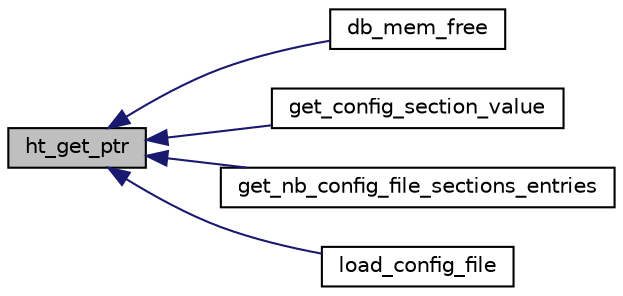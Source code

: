 digraph G
{
  edge [fontname="Helvetica",fontsize="10",labelfontname="Helvetica",labelfontsize="10"];
  node [fontname="Helvetica",fontsize="10",shape=record];
  rankdir=LR;
  Node1 [label="ht_get_ptr",height=0.2,width=0.4,color="black", fillcolor="grey75", style="filled" fontcolor="black"];
  Node1 -> Node2 [dir=back,color="midnightblue",fontsize="10",style="solid",fontname="Helvetica"];
  Node2 [label="db_mem_free",height=0.2,width=0.4,color="black", fillcolor="white", style="filled",URL="$n__debug__mem_8c.html#a7f2a72414c7319fd4c2d43455e65dae1",tooltip="Free a pointer and also remove it from debug table."];
  Node1 -> Node3 [dir=back,color="midnightblue",fontsize="10",style="solid",fontname="Helvetica"];
  Node3 [label="get_config_section_value",height=0.2,width=0.4,color="black", fillcolor="white", style="filled",URL="$n__config__file_8c.html#a1ce5c0ab9aff3664d2284a26f6263b85",tooltip="Function to parse sections and get entries values."];
  Node1 -> Node4 [dir=back,color="midnightblue",fontsize="10",style="solid",fontname="Helvetica"];
  Node4 [label="get_nb_config_file_sections_entries",height=0.2,width=0.4,color="black", fillcolor="white", style="filled",URL="$n__config__file_8c.html#af57bc2bde1a2e2493be7d9e37c3d7da7",tooltip="Get the number of config file with section_name."];
  Node1 -> Node5 [dir=back,color="midnightblue",fontsize="10",style="solid",fontname="Helvetica"];
  Node5 [label="load_config_file",height=0.2,width=0.4,color="black", fillcolor="white", style="filled",URL="$n__config__file_8c.html#a0206fadb78039ac602fc0696b27b85a6",tooltip="load a config file"];
}
